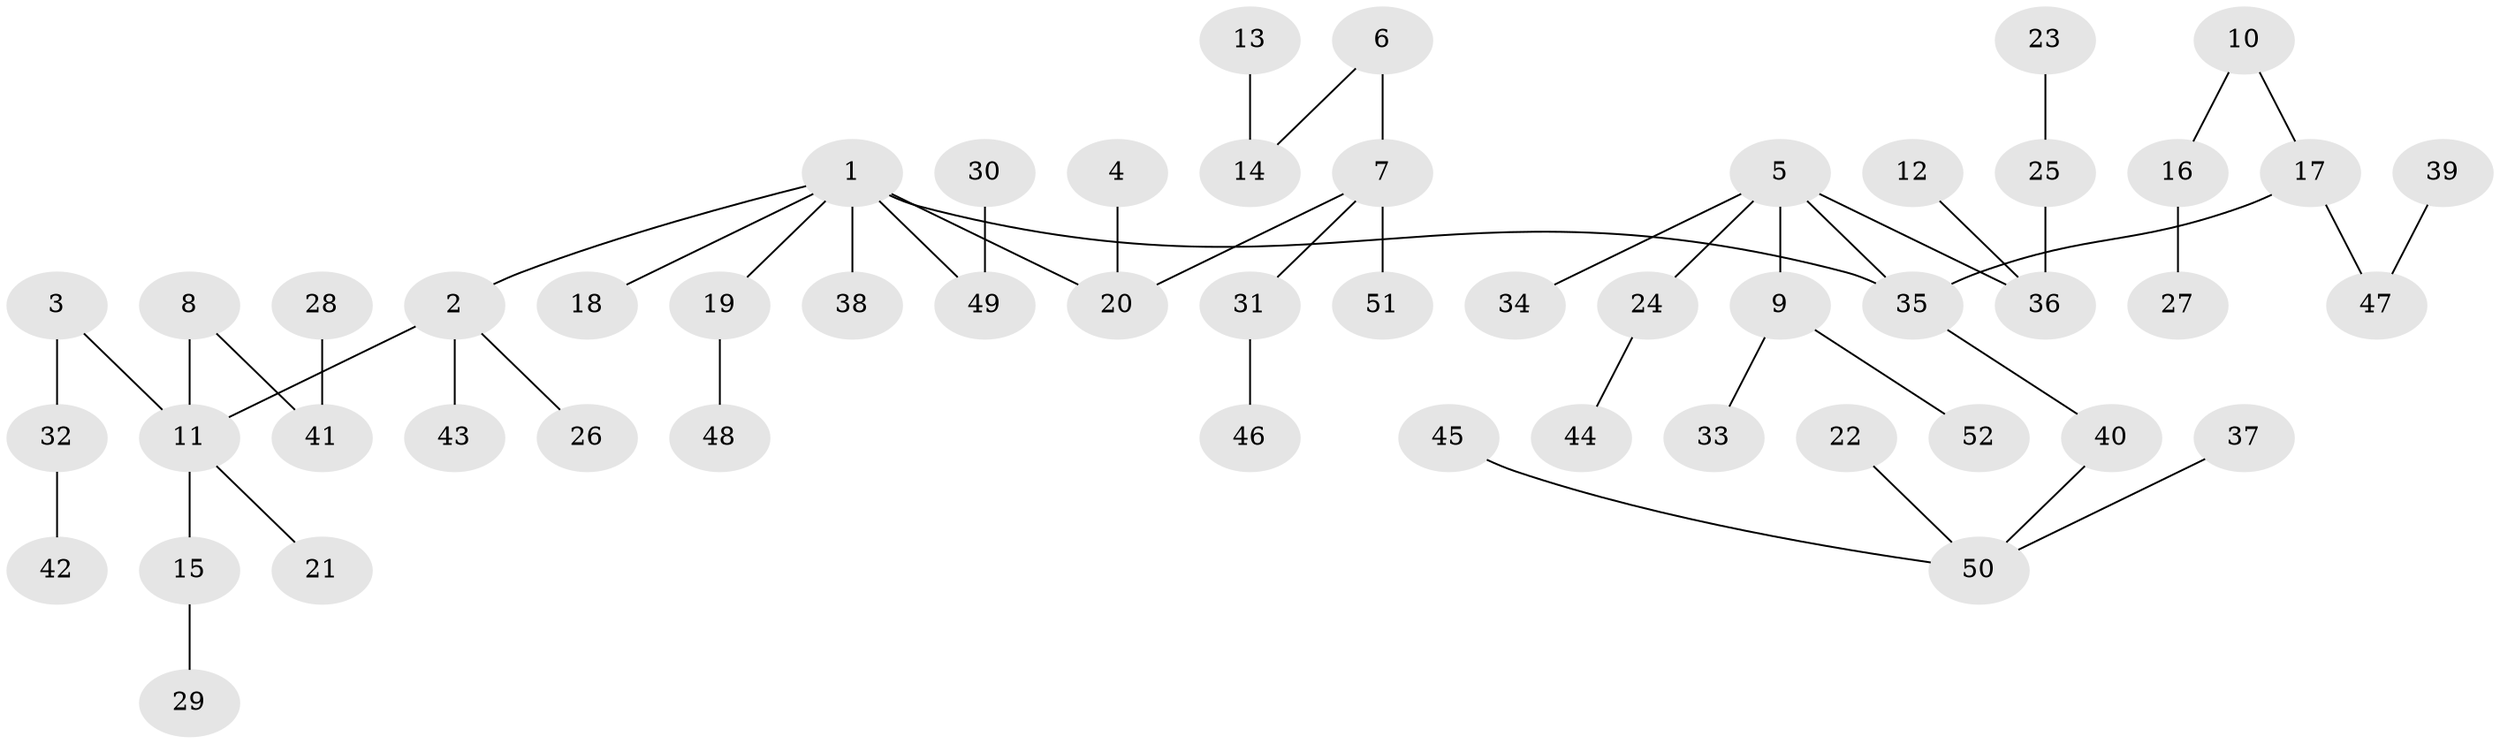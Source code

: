 // original degree distribution, {5: 0.038834951456310676, 7: 0.009708737864077669, 1: 0.49514563106796117, 2: 0.2621359223300971, 6: 0.019417475728155338, 3: 0.11650485436893204, 4: 0.05825242718446602}
// Generated by graph-tools (version 1.1) at 2025/02/03/09/25 03:02:30]
// undirected, 52 vertices, 51 edges
graph export_dot {
graph [start="1"]
  node [color=gray90,style=filled];
  1;
  2;
  3;
  4;
  5;
  6;
  7;
  8;
  9;
  10;
  11;
  12;
  13;
  14;
  15;
  16;
  17;
  18;
  19;
  20;
  21;
  22;
  23;
  24;
  25;
  26;
  27;
  28;
  29;
  30;
  31;
  32;
  33;
  34;
  35;
  36;
  37;
  38;
  39;
  40;
  41;
  42;
  43;
  44;
  45;
  46;
  47;
  48;
  49;
  50;
  51;
  52;
  1 -- 2 [weight=1.0];
  1 -- 18 [weight=1.0];
  1 -- 19 [weight=1.0];
  1 -- 20 [weight=1.0];
  1 -- 35 [weight=1.0];
  1 -- 38 [weight=1.0];
  1 -- 49 [weight=1.0];
  2 -- 11 [weight=1.0];
  2 -- 26 [weight=1.0];
  2 -- 43 [weight=1.0];
  3 -- 11 [weight=1.0];
  3 -- 32 [weight=1.0];
  4 -- 20 [weight=1.0];
  5 -- 9 [weight=1.0];
  5 -- 24 [weight=1.0];
  5 -- 34 [weight=1.0];
  5 -- 35 [weight=1.0];
  5 -- 36 [weight=1.0];
  6 -- 7 [weight=1.0];
  6 -- 14 [weight=1.0];
  7 -- 20 [weight=1.0];
  7 -- 31 [weight=1.0];
  7 -- 51 [weight=1.0];
  8 -- 11 [weight=1.0];
  8 -- 41 [weight=1.0];
  9 -- 33 [weight=1.0];
  9 -- 52 [weight=1.0];
  10 -- 16 [weight=1.0];
  10 -- 17 [weight=1.0];
  11 -- 15 [weight=1.0];
  11 -- 21 [weight=1.0];
  12 -- 36 [weight=1.0];
  13 -- 14 [weight=1.0];
  15 -- 29 [weight=1.0];
  16 -- 27 [weight=1.0];
  17 -- 35 [weight=1.0];
  17 -- 47 [weight=1.0];
  19 -- 48 [weight=1.0];
  22 -- 50 [weight=1.0];
  23 -- 25 [weight=1.0];
  24 -- 44 [weight=1.0];
  25 -- 36 [weight=1.0];
  28 -- 41 [weight=1.0];
  30 -- 49 [weight=1.0];
  31 -- 46 [weight=1.0];
  32 -- 42 [weight=1.0];
  35 -- 40 [weight=1.0];
  37 -- 50 [weight=1.0];
  39 -- 47 [weight=1.0];
  40 -- 50 [weight=1.0];
  45 -- 50 [weight=1.0];
}
